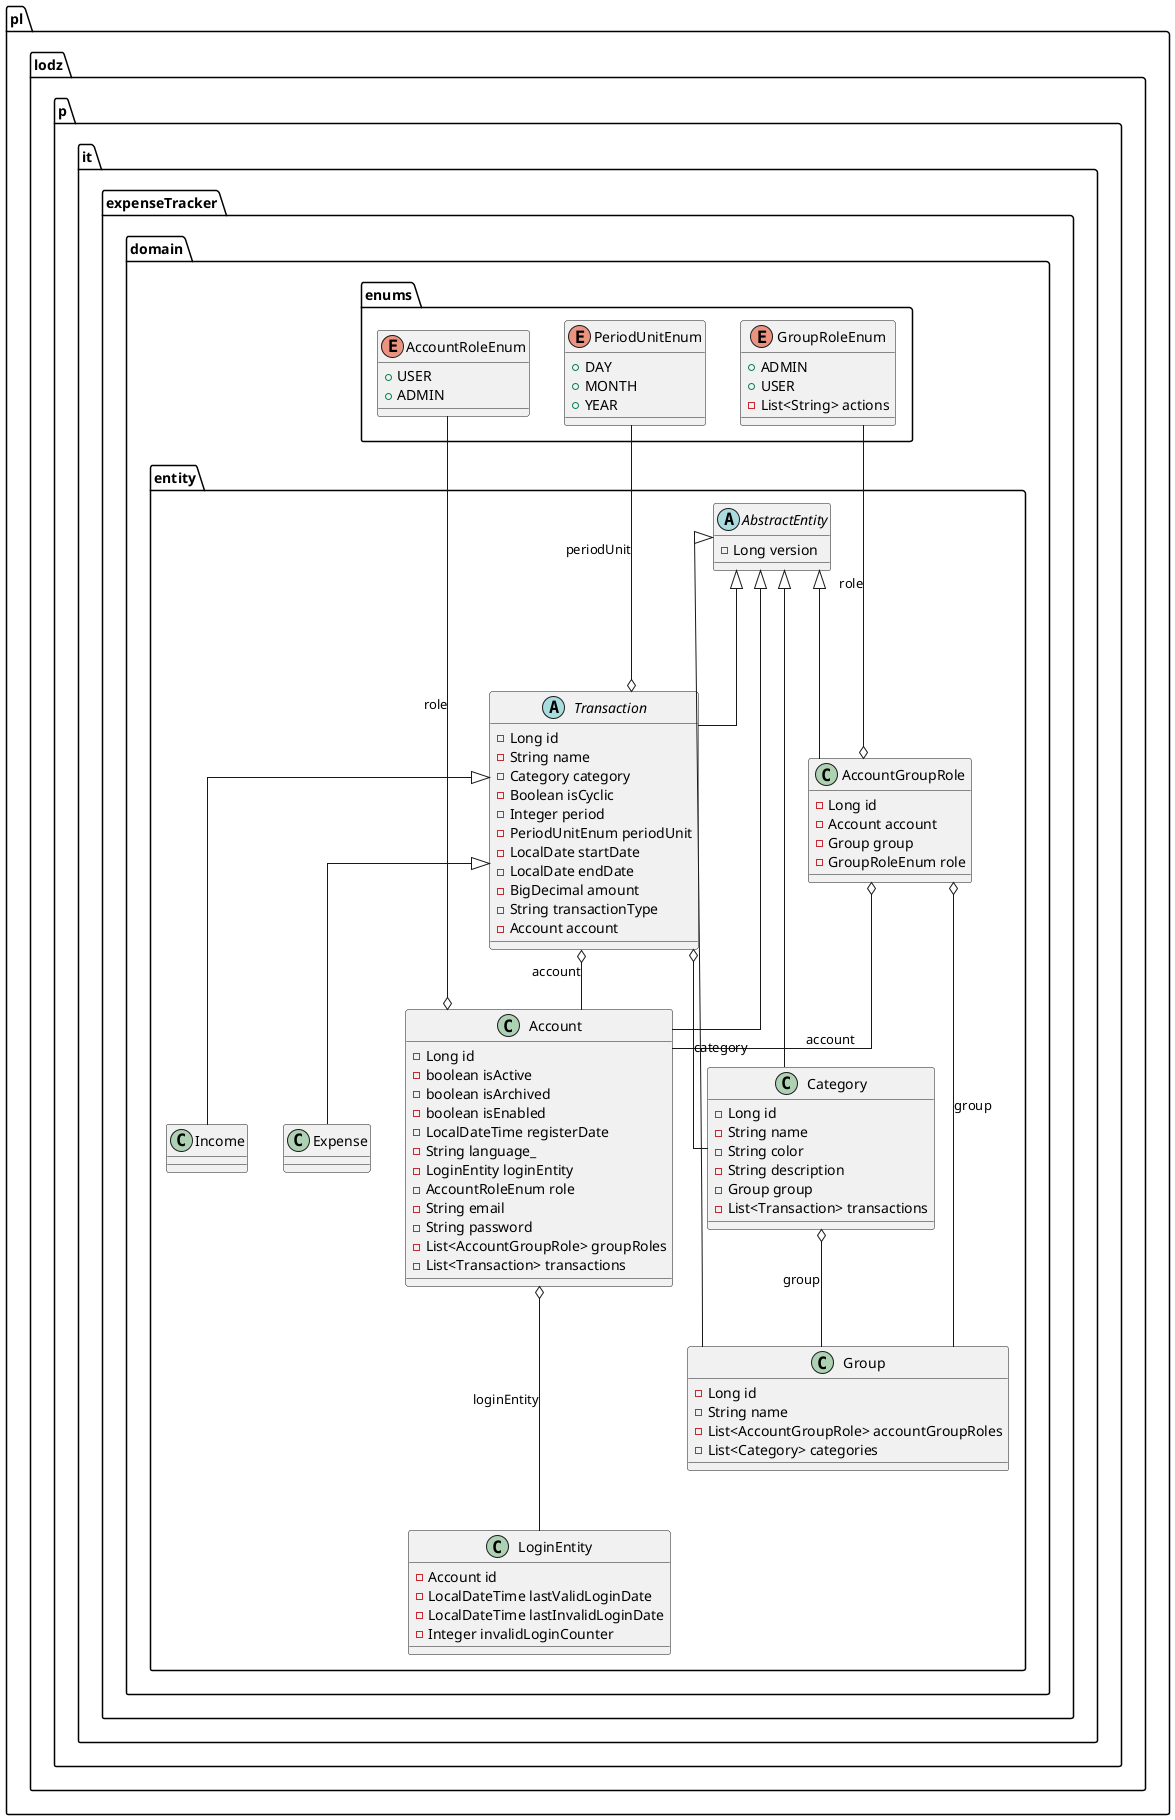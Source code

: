 @startuml
skinparam linetype polyline
skinparam linetype ortho

class pl.lodz.p.it.expenseTracker.domain.entity.AccountGroupRole {
- Long id
- Account account
- Group group
- GroupRoleEnum role
}
class pl.lodz.p.it.expenseTracker.domain.entity.Income {
}
enum pl.lodz.p.it.expenseTracker.domain.enums.GroupRoleEnum {
+  ADMIN
+  USER
- List<String> actions
}
class pl.lodz.p.it.expenseTracker.domain.entity.Account {
- Long id
- boolean isActive
- boolean isArchived
- boolean isEnabled
- LocalDateTime registerDate
- String language_
- LoginEntity loginEntity
- AccountRoleEnum role
- String email
- String password
- List<AccountGroupRole> groupRoles
- List<Transaction> transactions
}
class pl.lodz.p.it.expenseTracker.domain.entity.Group {
- Long id
- String name
- List<AccountGroupRole> accountGroupRoles
- List<Category> categories
}
class pl.lodz.p.it.expenseTracker.domain.entity.Category {
- Long id
- String name
- String color
- String description
- Group group
- List<Transaction> transactions
}
abstract class pl.lodz.p.it.expenseTracker.domain.entity.Transaction {
- Long id
- String name
- Category category
- Boolean isCyclic
- Integer period
- PeriodUnitEnum periodUnit
- LocalDate startDate
- LocalDate endDate
- BigDecimal amount
- String transactionType
- Account account
}
enum pl.lodz.p.it.expenseTracker.domain.enums.PeriodUnitEnum {
+  DAY
+  MONTH
+  YEAR
}
class pl.lodz.p.it.expenseTracker.domain.entity.LoginEntity {
- Account id
- LocalDateTime lastValidLoginDate
- LocalDateTime lastInvalidLoginDate
- Integer invalidLoginCounter
}
enum pl.lodz.p.it.expenseTracker.domain.enums.AccountRoleEnum {
+  USER
+  ADMIN
}
class pl.lodz.p.it.expenseTracker.domain.entity.Expense {
}
abstract class pl.lodz.p.it.expenseTracker.domain.entity.AbstractEntity {
- Long version
}

pl.lodz.p.it.expenseTracker.domain.entity.AbstractEntity <|--- pl.lodz.p.it.expenseTracker.domain.entity.AccountGroupRole
pl.lodz.p.it.expenseTracker.domain.entity.AbstractEntity <|--- pl.lodz.p.it.expenseTracker.domain.entity.Account
pl.lodz.p.it.expenseTracker.domain.entity.AbstractEntity <|--- pl.lodz.p.it.expenseTracker.domain.entity.Group
pl.lodz.p.it.expenseTracker.domain.entity.AbstractEntity <|--- pl.lodz.p.it.expenseTracker.domain.entity.Category
pl.lodz.p.it.expenseTracker.domain.entity.AbstractEntity <|--- pl.lodz.p.it.expenseTracker.domain.entity.Transaction
pl.lodz.p.it.expenseTracker.domain.entity.Transaction <|-- pl.lodz.p.it.expenseTracker.domain.entity.Income
pl.lodz.p.it.expenseTracker.domain.entity.Transaction <|-- pl.lodz.p.it.expenseTracker.domain.entity.Expense
  pl.lodz.p.it.expenseTracker.domain.entity.Account o--up-- pl.lodz.p.it.expenseTracker.domain.enums.AccountRoleEnum : role
  pl.lodz.p.it.expenseTracker.domain.entity.Account o--- pl.lodz.p.it.expenseTracker.domain.entity.LoginEntity: loginEntity
  pl.lodz.p.it.expenseTracker.domain.entity.AccountGroupRole o-- pl.lodz.p.it.expenseTracker.domain.entity.Account : account
  pl.lodz.p.it.expenseTracker.domain.entity.AccountGroupRole o-- pl.lodz.p.it.expenseTracker.domain.entity.Group : group
  pl.lodz.p.it.expenseTracker.domain.entity.AccountGroupRole o--up-- pl.lodz.p.it.expenseTracker.domain.enums.GroupRoleEnum : role
  pl.lodz.p.it.expenseTracker.domain.entity.Category o-- pl.lodz.p.it.expenseTracker.domain.entity.Group : group
  pl.lodz.p.it.expenseTracker.domain.entity.Transaction o-- pl.lodz.p.it.expenseTracker.domain.entity.Account : account
  pl.lodz.p.it.expenseTracker.domain.entity.Transaction o-- pl.lodz.p.it.expenseTracker.domain.entity.Category : category
  pl.lodz.p.it.expenseTracker.domain.entity.Transaction o--up-- pl.lodz.p.it.expenseTracker.domain.enums.PeriodUnitEnum : periodUnit
@enduml